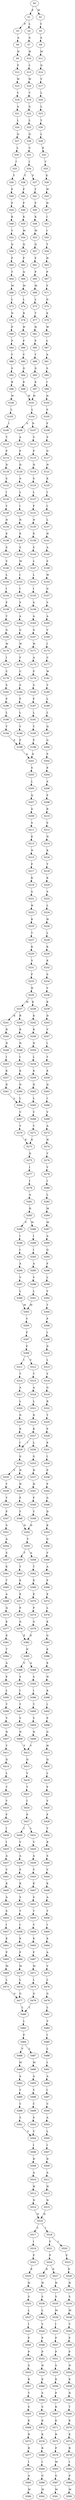 strict digraph  {
	S0 -> S1 [ label = P ];
	S0 -> S2 [ label = W ];
	S1 -> S3 [ label = F ];
	S1 -> S4 [ label = L ];
	S2 -> S5 [ label = Y ];
	S3 -> S6 [ label = A ];
	S4 -> S7 [ label = A ];
	S5 -> S8 [ label = A ];
	S6 -> S9 [ label = H ];
	S7 -> S10 [ label = H ];
	S8 -> S11 [ label = M ];
	S9 -> S12 [ label = F ];
	S10 -> S13 [ label = L ];
	S11 -> S14 [ label = Q ];
	S12 -> S15 [ label = W ];
	S13 -> S16 [ label = W ];
	S14 -> S17 [ label = V ];
	S15 -> S18 [ label = Y ];
	S16 -> S19 [ label = Y ];
	S17 -> S20 [ label = L ];
	S18 -> S21 [ label = A ];
	S19 -> S22 [ label = G ];
	S20 -> S23 [ label = L ];
	S21 -> S24 [ label = L ];
	S22 -> S25 [ label = L ];
	S23 -> S26 [ label = Y ];
	S24 -> S27 [ label = Q ];
	S25 -> S28 [ label = Q ];
	S26 -> S29 [ label = L ];
	S27 -> S30 [ label = L ];
	S28 -> S31 [ label = C ];
	S29 -> S32 [ label = K ];
	S30 -> S33 [ label = I ];
	S31 -> S34 [ label = I ];
	S32 -> S35 [ label = T ];
	S33 -> S36 [ label = Y ];
	S34 -> S37 [ label = F ];
	S34 -> S38 [ label = Y ];
	S35 -> S39 [ label = E ];
	S36 -> S40 [ label = F ];
	S37 -> S41 [ label = Y ];
	S38 -> S42 [ label = F ];
	S39 -> S43 [ label = W ];
	S40 -> S44 [ label = F ];
	S41 -> S45 [ label = F ];
	S42 -> S46 [ label = F ];
	S43 -> S47 [ label = H ];
	S44 -> S48 [ label = K ];
	S45 -> S49 [ label = K ];
	S46 -> S50 [ label = K ];
	S47 -> S51 [ label = I ];
	S48 -> S52 [ label = V ];
	S49 -> S53 [ label = M ];
	S50 -> S54 [ label = M ];
	S51 -> S55 [ label = I ];
	S52 -> S56 [ label = Q ];
	S53 -> S57 [ label = Q ];
	S54 -> S58 [ label = Q ];
	S55 -> S59 [ label = T ];
	S56 -> S60 [ label = F ];
	S57 -> S61 [ label = F ];
	S58 -> S62 [ label = F ];
	S59 -> S63 [ label = H ];
	S60 -> S64 [ label = T ];
	S61 -> S65 [ label = P ];
	S62 -> S66 [ label = Q ];
	S63 -> S67 [ label = P ];
	S64 -> S68 [ label = M ];
	S65 -> S69 [ label = M ];
	S66 -> S70 [ label = M ];
	S67 -> S71 [ label = Y ];
	S68 -> S72 [ label = L ];
	S69 -> S73 [ label = L ];
	S70 -> S74 [ label = L ];
	S71 -> S75 [ label = D ];
	S72 -> S76 [ label = N ];
	S73 -> S77 [ label = T ];
	S74 -> S78 [ label = R ];
	S75 -> S79 [ label = E ];
	S76 -> S80 [ label = P ];
	S77 -> S81 [ label = H ];
	S78 -> S82 [ label = H ];
	S79 -> S83 [ label = W ];
	S80 -> S84 [ label = P ];
	S81 -> S85 [ label = P ];
	S82 -> S86 [ label = P ];
	S83 -> S87 [ label = L ];
	S84 -> S88 [ label = Y ];
	S85 -> S89 [ label = Y ];
	S86 -> S90 [ label = Y ];
	S87 -> S91 [ label = A ];
	S88 -> S92 [ label = S ];
	S89 -> S93 [ label = G ];
	S90 -> S94 [ label = G ];
	S91 -> S95 [ label = S ];
	S92 -> S96 [ label = R ];
	S93 -> S97 [ label = E ];
	S94 -> S98 [ label = E ];
	S95 -> S99 [ label = I ];
	S96 -> S100 [ label = W ];
	S97 -> S101 [ label = W ];
	S98 -> S101 [ label = W ];
	S99 -> S102 [ label = N ];
	S100 -> S103 [ label = L ];
	S101 -> S104 [ label = L ];
	S102 -> S105 [ label = S ];
	S103 -> S106 [ label = I ];
	S104 -> S107 [ label = N ];
	S104 -> S108 [ label = S ];
	S105 -> S109 [ label = F ];
	S106 -> S110 [ label = T ];
	S107 -> S111 [ label = V ];
	S108 -> S112 [ label = A ];
	S109 -> S113 [ label = F ];
	S110 -> S114 [ label = P ];
	S111 -> S115 [ label = P ];
	S112 -> S116 [ label = P ];
	S113 -> S117 [ label = G ];
	S114 -> S118 [ label = D ];
	S115 -> S119 [ label = N ];
	S116 -> S120 [ label = D ];
	S117 -> S121 [ label = N ];
	S118 -> S122 [ label = S ];
	S119 -> S123 [ label = S ];
	S120 -> S124 [ label = A ];
	S121 -> S125 [ label = K ];
	S122 -> S126 [ label = I ];
	S123 -> S127 [ label = L ];
	S124 -> S128 [ label = L ];
	S125 -> S129 [ label = I ];
	S126 -> S130 [ label = Y ];
	S127 -> S131 [ label = F ];
	S128 -> S132 [ label = I ];
	S129 -> S133 [ label = I ];
	S130 -> S134 [ label = N ];
	S131 -> S135 [ label = N ];
	S132 -> S136 [ label = N ];
	S133 -> S137 [ label = L ];
	S134 -> S138 [ label = E ];
	S135 -> S139 [ label = E ];
	S136 -> S140 [ label = E ];
	S137 -> S141 [ label = H ];
	S138 -> S142 [ label = S ];
	S139 -> S143 [ label = S ];
	S140 -> S144 [ label = S ];
	S141 -> S145 [ label = A ];
	S142 -> S146 [ label = V ];
	S143 -> S147 [ label = L ];
	S144 -> S148 [ label = M ];
	S145 -> S149 [ label = S ];
	S146 -> S150 [ label = L ];
	S147 -> S151 [ label = L ];
	S148 -> S152 [ label = I ];
	S149 -> S153 [ label = W ];
	S150 -> S154 [ label = I ];
	S151 -> S155 [ label = I ];
	S152 -> S156 [ label = I ];
	S153 -> S157 [ label = G ];
	S154 -> S158 [ label = F ];
	S155 -> S159 [ label = S ];
	S156 -> S160 [ label = S ];
	S157 -> S161 [ label = V ];
	S158 -> S162 [ label = T ];
	S159 -> S163 [ label = A ];
	S160 -> S164 [ label = A ];
	S161 -> S165 [ label = A ];
	S162 -> S166 [ label = G ];
	S163 -> S167 [ label = G ];
	S164 -> S168 [ label = G ];
	S165 -> S169 [ label = V ];
	S166 -> S170 [ label = W ];
	S167 -> S171 [ label = W ];
	S168 -> S172 [ label = W ];
	S169 -> S173 [ label = I ];
	S170 -> S174 [ label = I ];
	S171 -> S175 [ label = A ];
	S172 -> S176 [ label = V ];
	S173 -> S177 [ label = C ];
	S174 -> S178 [ label = C ];
	S175 -> S179 [ label = F ];
	S176 -> S180 [ label = C ];
	S177 -> S181 [ label = W ];
	S178 -> S182 [ label = S ];
	S179 -> S183 [ label = S ];
	S180 -> S184 [ label = S ];
	S181 -> S185 [ label = V ];
	S182 -> S186 [ label = F ];
	S183 -> S187 [ label = F ];
	S184 -> S188 [ label = F ];
	S185 -> S189 [ label = L ];
	S186 -> S190 [ label = L ];
	S187 -> S191 [ label = L ];
	S188 -> S192 [ label = L ];
	S189 -> S193 [ label = L ];
	S190 -> S194 [ label = Y ];
	S191 -> S195 [ label = Y ];
	S192 -> S196 [ label = Y ];
	S193 -> S197 [ label = Q ];
	S194 -> S198 [ label = F ];
	S195 -> S199 [ label = F ];
	S196 -> S198 [ label = F ];
	S197 -> S200 [ label = G ];
	S198 -> S201 [ label = A ];
	S199 -> S201 [ label = A ];
	S200 -> S202 [ label = S ];
	S201 -> S203 [ label = S ];
	S202 -> S204 [ label = E ];
	S203 -> S205 [ label = L ];
	S204 -> S206 [ label = S ];
	S205 -> S207 [ label = Q ];
	S206 -> S208 [ label = F ];
	S207 -> S209 [ label = G ];
	S208 -> S210 [ label = R ];
	S209 -> S211 [ label = S ];
	S210 -> S212 [ label = S ];
	S211 -> S213 [ label = E ];
	S212 -> S214 [ label = N ];
	S213 -> S215 [ label = N ];
	S214 -> S216 [ label = K ];
	S215 -> S217 [ label = F ];
	S216 -> S218 [ label = T ];
	S217 -> S219 [ label = K ];
	S218 -> S220 [ label = K ];
	S219 -> S221 [ label = S ];
	S220 -> S222 [ label = S ];
	S221 -> S223 [ label = H ];
	S222 -> S224 [ label = L ];
	S223 -> S225 [ label = K ];
	S224 -> S226 [ label = H ];
	S225 -> S227 [ label = T ];
	S226 -> S228 [ label = L ];
	S227 -> S229 [ label = K ];
	S228 -> S230 [ label = K ];
	S229 -> S231 [ label = S ];
	S230 -> S232 [ label = K ];
	S231 -> S233 [ label = F ];
	S232 -> S234 [ label = S ];
	S233 -> S235 [ label = H ];
	S234 -> S236 [ label = V ];
	S235 -> S237 [ label = M ];
	S235 -> S238 [ label = K ];
	S236 -> S239 [ label = K ];
	S237 -> S240 [ label = R ];
	S237 -> S241 [ label = K ];
	S238 -> S242 [ label = K ];
	S239 -> S243 [ label = D ];
	S240 -> S244 [ label = R ];
	S241 -> S245 [ label = R ];
	S242 -> S246 [ label = K ];
	S243 -> S247 [ label = V ];
	S244 -> S248 [ label = N ];
	S245 -> S249 [ label = N ];
	S246 -> S250 [ label = N ];
	S247 -> S251 [ label = I ];
	S248 -> S252 [ label = I ];
	S249 -> S253 [ label = I ];
	S250 -> S254 [ label = L ];
	S251 -> S255 [ label = Y ];
	S252 -> S256 [ label = K ];
	S253 -> S257 [ label = K ];
	S254 -> S258 [ label = K ];
	S255 -> S259 [ label = E ];
	S256 -> S260 [ label = D ];
	S257 -> S261 [ label = D ];
	S258 -> S262 [ label = D ];
	S259 -> S263 [ label = Q ];
	S260 -> S264 [ label = L ];
	S261 -> S264 [ label = L ];
	S262 -> S265 [ label = L ];
	S263 -> S266 [ label = I ];
	S264 -> S267 [ label = V ];
	S265 -> S268 [ label = V ];
	S266 -> S269 [ label = V ];
	S267 -> S270 [ label = Y ];
	S268 -> S271 [ label = Y ];
	S269 -> S272 [ label = A ];
	S270 -> S273 [ label = E ];
	S271 -> S273 [ label = E ];
	S272 -> S274 [ label = H ];
	S273 -> S275 [ label = Q ];
	S274 -> S276 [ label = V ];
	S275 -> S277 [ label = I ];
	S276 -> S278 [ label = V ];
	S277 -> S279 [ label = I ];
	S278 -> S280 [ label = I ];
	S279 -> S281 [ label = A ];
	S280 -> S282 [ label = L ];
	S281 -> S283 [ label = H ];
	S282 -> S284 [ label = M ];
	S283 -> S285 [ label = V ];
	S283 -> S286 [ label = M ];
	S284 -> S287 [ label = M ];
	S285 -> S288 [ label = I ];
	S286 -> S289 [ label = I ];
	S287 -> S290 [ label = A ];
	S288 -> S291 [ label = I ];
	S289 -> S292 [ label = I ];
	S290 -> S293 [ label = Q ];
	S291 -> S294 [ label = A ];
	S292 -> S295 [ label = A ];
	S293 -> S296 [ label = F ];
	S294 -> S297 [ label = V ];
	S295 -> S298 [ label = V ];
	S296 -> S299 [ label = L ];
	S297 -> S300 [ label = L ];
	S298 -> S301 [ label = L ];
	S299 -> S302 [ label = V ];
	S300 -> S303 [ label = M ];
	S301 -> S303 [ label = M ];
	S302 -> S304 [ label = T ];
	S303 -> S305 [ label = Y ];
	S304 -> S306 [ label = F ];
	S305 -> S307 [ label = F ];
	S306 -> S308 [ label = I ];
	S307 -> S309 [ label = F ];
	S308 -> S310 [ label = D ];
	S309 -> S311 [ label = I ];
	S309 -> S312 [ label = V ];
	S310 -> S313 [ label = L ];
	S311 -> S314 [ label = T ];
	S312 -> S315 [ label = T ];
	S313 -> S316 [ label = Y ];
	S314 -> S317 [ label = A ];
	S315 -> S318 [ label = A ];
	S316 -> S319 [ label = G ];
	S317 -> S320 [ label = L ];
	S318 -> S321 [ label = L ];
	S319 -> S322 [ label = R ];
	S320 -> S323 [ label = D ];
	S321 -> S324 [ label = D ];
	S322 -> S325 [ label = T ];
	S323 -> S326 [ label = K ];
	S324 -> S327 [ label = K ];
	S325 -> S328 [ label = F ];
	S326 -> S329 [ label = I ];
	S327 -> S329 [ label = I ];
	S327 -> S330 [ label = L ];
	S328 -> S331 [ label = E ];
	S329 -> S332 [ label = G ];
	S330 -> S333 [ label = G ];
	S331 -> S334 [ label = I ];
	S332 -> S335 [ label = Y ];
	S332 -> S336 [ label = H ];
	S333 -> S337 [ label = H ];
	S334 -> S338 [ label = P ];
	S335 -> S339 [ label = Y ];
	S336 -> S340 [ label = H ];
	S337 -> S341 [ label = H ];
	S338 -> S342 [ label = F ];
	S339 -> S343 [ label = Y ];
	S340 -> S344 [ label = F ];
	S341 -> S345 [ label = F ];
	S342 -> S346 [ label = A ];
	S343 -> S347 [ label = F ];
	S344 -> S348 [ label = Y ];
	S345 -> S349 [ label = Y ];
	S346 -> S350 [ label = D ];
	S347 -> S351 [ label = S ];
	S348 -> S352 [ label = N ];
	S349 -> S352 [ label = N ];
	S350 -> S353 [ label = K ];
	S351 -> S354 [ label = A ];
	S352 -> S355 [ label = V ];
	S353 -> S356 [ label = G ];
	S354 -> S357 [ label = S ];
	S355 -> S358 [ label = A ];
	S355 -> S359 [ label = T ];
	S356 -> S360 [ label = V ];
	S357 -> S361 [ label = E ];
	S358 -> S362 [ label = T ];
	S359 -> S363 [ label = T ];
	S360 -> S364 [ label = A ];
	S361 -> S365 [ label = T ];
	S362 -> S366 [ label = E ];
	S363 -> S367 [ label = E ];
	S364 -> S368 [ label = P ];
	S365 -> S369 [ label = A ];
	S366 -> S370 [ label = E ];
	S367 -> S371 [ label = E ];
	S368 -> S372 [ label = E ];
	S369 -> S373 [ label = Q ];
	S370 -> S374 [ label = P ];
	S371 -> S375 [ label = P ];
	S372 -> S376 [ label = L ];
	S373 -> S377 [ label = E ];
	S374 -> S378 [ label = G ];
	S375 -> S379 [ label = G ];
	S376 -> S380 [ label = E ];
	S377 -> S381 [ label = E ];
	S378 -> S382 [ label = E ];
	S379 -> S382 [ label = E ];
	S380 -> S383 [ label = G ];
	S381 -> S384 [ label = T ];
	S382 -> S385 [ label = N ];
	S383 -> S386 [ label = E ];
	S384 -> S387 [ label = A ];
	S385 -> S388 [ label = A ];
	S385 -> S389 [ label = V ];
	S386 -> S390 [ label = E ];
	S387 -> S391 [ label = P ];
	S388 -> S392 [ label = S ];
	S389 -> S393 [ label = S ];
	S390 -> S394 [ label = N ];
	S391 -> S395 [ label = L ];
	S392 -> S396 [ label = I ];
	S393 -> S397 [ label = I ];
	S394 -> S398 [ label = K ];
	S395 -> S399 [ label = T ];
	S396 -> S400 [ label = T ];
	S397 -> S401 [ label = T ];
	S398 -> S402 [ label = I ];
	S399 -> S403 [ label = V ];
	S400 -> S404 [ label = V ];
	S401 -> S405 [ label = V ];
	S402 -> S406 [ label = F ];
	S403 -> S407 [ label = N ];
	S404 -> S408 [ label = N ];
	S405 -> S409 [ label = N ];
	S406 -> S410 [ label = G ];
	S407 -> S411 [ label = Y ];
	S408 -> S412 [ label = Y ];
	S409 -> S412 [ label = Y ];
	S410 -> S413 [ label = H ];
	S411 -> S414 [ label = Q ];
	S412 -> S415 [ label = Q ];
	S413 -> S416 [ label = Q ];
	S414 -> S417 [ label = L ];
	S415 -> S418 [ label = V ];
	S416 -> S419 [ label = L ];
	S417 -> S420 [ label = T ];
	S418 -> S421 [ label = T ];
	S419 -> S422 [ label = F ];
	S420 -> S423 [ label = V ];
	S421 -> S424 [ label = I ];
	S422 -> S425 [ label = V ];
	S423 -> S426 [ label = F ];
	S424 -> S427 [ label = F ];
	S425 -> S428 [ label = F ];
	S426 -> S429 [ label = I ];
	S427 -> S430 [ label = I ];
	S427 -> S431 [ label = L ];
	S428 -> S432 [ label = V ];
	S429 -> S433 [ label = I ];
	S430 -> S434 [ label = V ];
	S431 -> S435 [ label = V ];
	S432 -> S436 [ label = R ];
	S433 -> S437 [ label = A ];
	S434 -> S438 [ label = A ];
	S435 -> S439 [ label = A ];
	S436 -> S440 [ label = S ];
	S437 -> S441 [ label = V ];
	S438 -> S442 [ label = F ];
	S439 -> S443 [ label = V ];
	S440 -> S444 [ label = V ];
	S441 -> S445 [ label = K ];
	S442 -> S446 [ label = K ];
	S443 -> S447 [ label = K ];
	S444 -> S448 [ label = K ];
	S445 -> S449 [ label = A ];
	S446 -> S450 [ label = S ];
	S447 -> S451 [ label = S ];
	S448 -> S452 [ label = A ];
	S449 -> S453 [ label = S ];
	S450 -> S454 [ label = T ];
	S451 -> S455 [ label = T ];
	S452 -> S456 [ label = T ];
	S453 -> S457 [ label = I ];
	S454 -> S458 [ label = I ];
	S455 -> S459 [ label = V ];
	S456 -> S460 [ label = I ];
	S457 -> S461 [ label = E ];
	S458 -> S462 [ label = E ];
	S459 -> S463 [ label = E ];
	S460 -> S464 [ label = E ];
	S461 -> S465 [ label = F ];
	S462 -> S466 [ label = F ];
	S463 -> S467 [ label = F ];
	S464 -> S468 [ label = A ];
	S465 -> S469 [ label = M ];
	S466 -> S470 [ label = M ];
	S467 -> S471 [ label = M ];
	S468 -> S472 [ label = V ];
	S469 -> S473 [ label = L ];
	S470 -> S474 [ label = L ];
	S471 -> S475 [ label = L ];
	S472 -> S476 [ label = L ];
	S473 -> S477 [ label = G ];
	S474 -> S477 [ label = G ];
	S475 -> S478 [ label = G ];
	S476 -> S479 [ label = G ];
	S477 -> S480 [ label = L ];
	S478 -> S480 [ label = L ];
	S479 -> S481 [ label = L ];
	S480 -> S482 [ label = L ];
	S481 -> S483 [ label = V ];
	S482 -> S484 [ label = F ];
	S483 -> S485 [ label = I ];
	S484 -> S486 [ label = V ];
	S484 -> S487 [ label = L ];
	S485 -> S488 [ label = L ];
	S486 -> S489 [ label = M ];
	S487 -> S490 [ label = M ];
	S488 -> S491 [ label = I ];
	S489 -> S492 [ label = A ];
	S490 -> S493 [ label = A ];
	S491 -> S494 [ label = A ];
	S492 -> S495 [ label = V ];
	S493 -> S496 [ label = V ];
	S494 -> S497 [ label = I ];
	S495 -> S498 [ label = C ];
	S496 -> S499 [ label = C ];
	S497 -> S500 [ label = C ];
	S498 -> S501 [ label = S ];
	S499 -> S502 [ label = S ];
	S500 -> S503 [ label = A ];
	S501 -> S504 [ label = V ];
	S502 -> S504 [ label = V ];
	S503 -> S505 [ label = L ];
	S504 -> S506 [ label = I ];
	S505 -> S507 [ label = I ];
	S506 -> S508 [ label = D ];
	S507 -> S509 [ label = D ];
	S508 -> S510 [ label = A ];
	S509 -> S511 [ label = A ];
	S510 -> S512 [ label = H ];
	S511 -> S513 [ label = H ];
	S512 -> S514 [ label = N ];
	S513 -> S515 [ label = N ];
	S514 -> S516 [ label = Q ];
	S515 -> S516 [ label = Q ];
	S516 -> S517 [ label = L ];
	S516 -> S518 [ label = I ];
	S517 -> S519 [ label = I ];
	S518 -> S520 [ label = I ];
	S518 -> S521 [ label = V ];
	S519 -> S522 [ label = F ];
	S520 -> S523 [ label = F ];
	S521 -> S524 [ label = F ];
	S522 -> S525 [ label = E ];
	S523 -> S526 [ label = E ];
	S524 -> S527 [ label = E ];
	S524 -> S528 [ label = D ];
	S525 -> S529 [ label = H ];
	S526 -> S530 [ label = H ];
	S527 -> S531 [ label = H ];
	S528 -> S532 [ label = H ];
	S529 -> S533 [ label = S ];
	S530 -> S534 [ label = S ];
	S531 -> S535 [ label = S ];
	S532 -> S536 [ label = S ];
	S533 -> S537 [ label = L ];
	S534 -> S538 [ label = M ];
	S535 -> S539 [ label = M ];
	S536 -> S540 [ label = L ];
	S537 -> S541 [ label = I ];
	S538 -> S542 [ label = V ];
	S539 -> S543 [ label = I ];
	S540 -> S544 [ label = V ];
	S541 -> S545 [ label = P ];
	S542 -> S546 [ label = P ];
	S543 -> S547 [ label = P ];
	S544 -> S548 [ label = P ];
	S545 -> S549 [ label = P ];
	S546 -> S550 [ label = P ];
	S547 -> S551 [ label = P ];
	S548 -> S552 [ label = P ];
	S549 -> S553 [ label = S ];
	S550 -> S554 [ label = N ];
	S551 -> S555 [ label = S ];
	S552 -> S556 [ label = N ];
	S553 -> S557 [ label = K ];
	S554 -> S558 [ label = K ];
	S555 -> S559 [ label = K ];
	S556 -> S560 [ label = K ];
	S557 -> S561 [ label = T ];
	S558 -> S562 [ label = N ];
	S559 -> S563 [ label = P ];
	S560 -> S564 [ label = S ];
	S561 -> S565 [ label = S ];
	S562 -> S566 [ label = T ];
	S563 -> S567 [ label = K ];
	S564 -> S568 [ label = S ];
	S565 -> S569 [ label = K ];
	S566 -> S570 [ label = K ];
	S567 -> S571 [ label = K ];
	S568 -> S572 [ label = K ];
	S569 -> S573 [ label = R ];
	S570 -> S574 [ label = K ];
	S571 -> S575 [ label = R ];
	S572 -> S576 [ label = K ];
	S573 -> S577 [ label = R ];
	S574 -> S578 [ label = R ];
	S575 -> S579 [ label = P ];
	S576 -> S580 [ label = R ];
	S577 -> S581 [ label = I ];
	S578 -> S582 [ label = I ];
	S579 -> S583 [ label = M ];
	S580 -> S584 [ label = I ];
	S581 -> S585 [ label = A ];
	S582 -> S586 [ label = P ];
	S583 -> S587 [ label = G ];
	S584 -> S588 [ label = G ];
	S585 -> S589 [ label = M ];
	S586 -> S590 [ label = M ];
	S587 -> S591 [ label = M ];
	S588 -> S592 [ label = M ];
}
